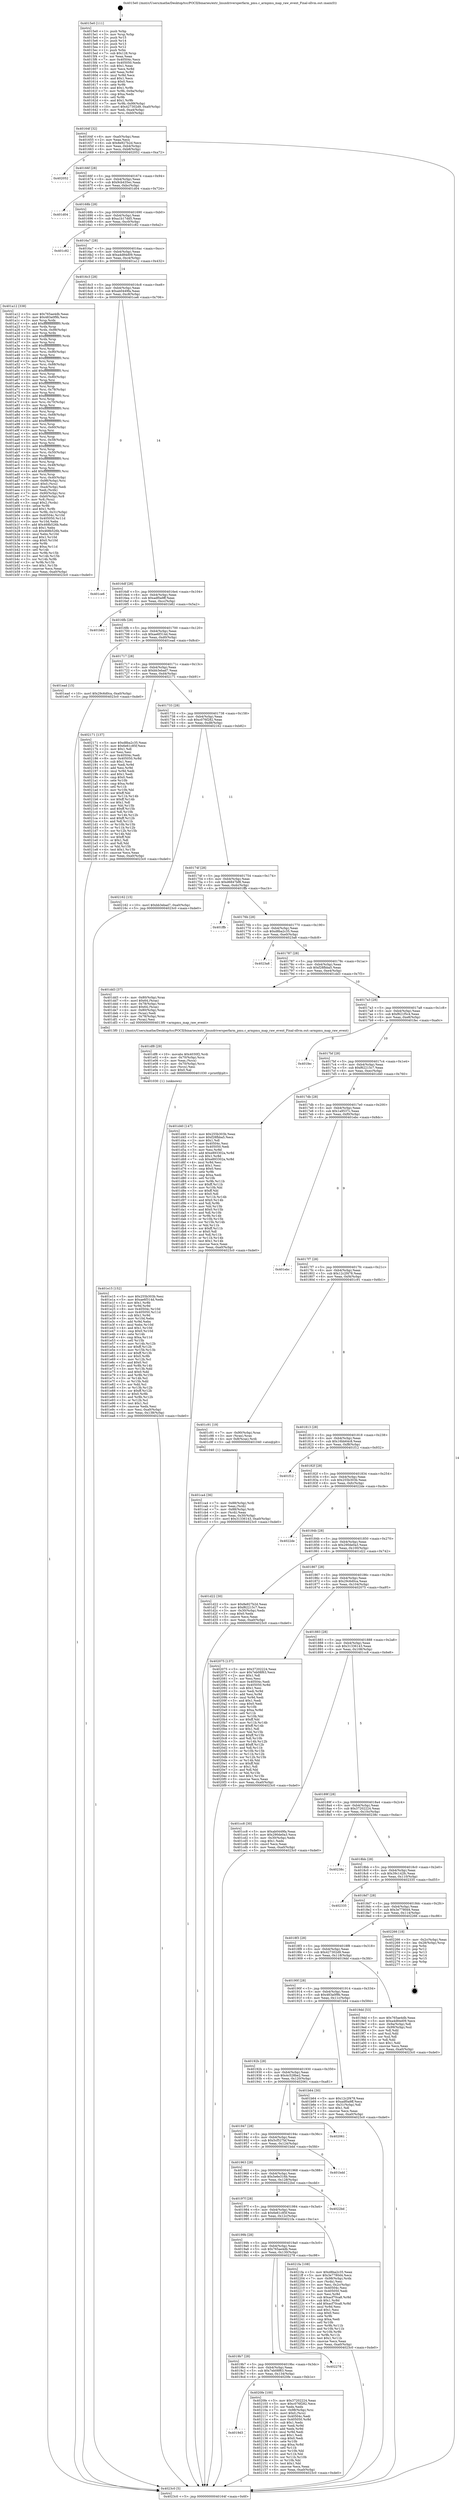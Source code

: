 digraph "0x4015e0" {
  label = "0x4015e0 (/mnt/c/Users/mathe/Desktop/tcc/POCII/binaries/extr_linuxdriversperfarm_pmu.c_armpmu_map_raw_event_Final-ollvm.out::main(0))"
  labelloc = "t"
  node[shape=record]

  Entry [label="",width=0.3,height=0.3,shape=circle,fillcolor=black,style=filled]
  "0x40164f" [label="{
     0x40164f [32]\l
     | [instrs]\l
     &nbsp;&nbsp;0x40164f \<+6\>: mov -0xa0(%rbp),%eax\l
     &nbsp;&nbsp;0x401655 \<+2\>: mov %eax,%ecx\l
     &nbsp;&nbsp;0x401657 \<+6\>: sub $0x8e927b2d,%ecx\l
     &nbsp;&nbsp;0x40165d \<+6\>: mov %eax,-0xb4(%rbp)\l
     &nbsp;&nbsp;0x401663 \<+6\>: mov %ecx,-0xb8(%rbp)\l
     &nbsp;&nbsp;0x401669 \<+6\>: je 0000000000402052 \<main+0xa72\>\l
  }"]
  "0x402052" [label="{
     0x402052\l
  }", style=dashed]
  "0x40166f" [label="{
     0x40166f [28]\l
     | [instrs]\l
     &nbsp;&nbsp;0x40166f \<+5\>: jmp 0000000000401674 \<main+0x94\>\l
     &nbsp;&nbsp;0x401674 \<+6\>: mov -0xb4(%rbp),%eax\l
     &nbsp;&nbsp;0x40167a \<+5\>: sub $0x9cb435ec,%eax\l
     &nbsp;&nbsp;0x40167f \<+6\>: mov %eax,-0xbc(%rbp)\l
     &nbsp;&nbsp;0x401685 \<+6\>: je 0000000000401d04 \<main+0x724\>\l
  }"]
  Exit [label="",width=0.3,height=0.3,shape=circle,fillcolor=black,style=filled,peripheries=2]
  "0x401d04" [label="{
     0x401d04\l
  }", style=dashed]
  "0x40168b" [label="{
     0x40168b [28]\l
     | [instrs]\l
     &nbsp;&nbsp;0x40168b \<+5\>: jmp 0000000000401690 \<main+0xb0\>\l
     &nbsp;&nbsp;0x401690 \<+6\>: mov -0xb4(%rbp),%eax\l
     &nbsp;&nbsp;0x401696 \<+5\>: sub $0xa1b17dd5,%eax\l
     &nbsp;&nbsp;0x40169b \<+6\>: mov %eax,-0xc0(%rbp)\l
     &nbsp;&nbsp;0x4016a1 \<+6\>: je 0000000000401c82 \<main+0x6a2\>\l
  }"]
  "0x4019d3" [label="{
     0x4019d3\l
  }", style=dashed]
  "0x401c82" [label="{
     0x401c82\l
  }", style=dashed]
  "0x4016a7" [label="{
     0x4016a7 [28]\l
     | [instrs]\l
     &nbsp;&nbsp;0x4016a7 \<+5\>: jmp 00000000004016ac \<main+0xcc\>\l
     &nbsp;&nbsp;0x4016ac \<+6\>: mov -0xb4(%rbp),%eax\l
     &nbsp;&nbsp;0x4016b2 \<+5\>: sub $0xa4d84d09,%eax\l
     &nbsp;&nbsp;0x4016b7 \<+6\>: mov %eax,-0xc4(%rbp)\l
     &nbsp;&nbsp;0x4016bd \<+6\>: je 0000000000401a12 \<main+0x432\>\l
  }"]
  "0x4020fe" [label="{
     0x4020fe [100]\l
     | [instrs]\l
     &nbsp;&nbsp;0x4020fe \<+5\>: mov $0x37202224,%eax\l
     &nbsp;&nbsp;0x402103 \<+5\>: mov $0xc076f282,%ecx\l
     &nbsp;&nbsp;0x402108 \<+2\>: xor %edx,%edx\l
     &nbsp;&nbsp;0x40210a \<+7\>: mov -0x98(%rbp),%rsi\l
     &nbsp;&nbsp;0x402111 \<+6\>: movl $0x0,(%rsi)\l
     &nbsp;&nbsp;0x402117 \<+7\>: mov 0x40504c,%edi\l
     &nbsp;&nbsp;0x40211e \<+8\>: mov 0x405050,%r8d\l
     &nbsp;&nbsp;0x402126 \<+3\>: sub $0x1,%edx\l
     &nbsp;&nbsp;0x402129 \<+3\>: mov %edi,%r9d\l
     &nbsp;&nbsp;0x40212c \<+3\>: add %edx,%r9d\l
     &nbsp;&nbsp;0x40212f \<+4\>: imul %r9d,%edi\l
     &nbsp;&nbsp;0x402133 \<+3\>: and $0x1,%edi\l
     &nbsp;&nbsp;0x402136 \<+3\>: cmp $0x0,%edi\l
     &nbsp;&nbsp;0x402139 \<+4\>: sete %r10b\l
     &nbsp;&nbsp;0x40213d \<+4\>: cmp $0xa,%r8d\l
     &nbsp;&nbsp;0x402141 \<+4\>: setl %r11b\l
     &nbsp;&nbsp;0x402145 \<+3\>: mov %r10b,%bl\l
     &nbsp;&nbsp;0x402148 \<+3\>: and %r11b,%bl\l
     &nbsp;&nbsp;0x40214b \<+3\>: xor %r11b,%r10b\l
     &nbsp;&nbsp;0x40214e \<+3\>: or %r10b,%bl\l
     &nbsp;&nbsp;0x402151 \<+3\>: test $0x1,%bl\l
     &nbsp;&nbsp;0x402154 \<+3\>: cmovne %ecx,%eax\l
     &nbsp;&nbsp;0x402157 \<+6\>: mov %eax,-0xa0(%rbp)\l
     &nbsp;&nbsp;0x40215d \<+5\>: jmp 00000000004023c0 \<main+0xde0\>\l
  }"]
  "0x401a12" [label="{
     0x401a12 [338]\l
     | [instrs]\l
     &nbsp;&nbsp;0x401a12 \<+5\>: mov $0x765ae4db,%eax\l
     &nbsp;&nbsp;0x401a17 \<+5\>: mov $0x483a0f9b,%ecx\l
     &nbsp;&nbsp;0x401a1c \<+3\>: mov %rsp,%rdx\l
     &nbsp;&nbsp;0x401a1f \<+4\>: add $0xfffffffffffffff0,%rdx\l
     &nbsp;&nbsp;0x401a23 \<+3\>: mov %rdx,%rsp\l
     &nbsp;&nbsp;0x401a26 \<+7\>: mov %rdx,-0x98(%rbp)\l
     &nbsp;&nbsp;0x401a2d \<+3\>: mov %rsp,%rdx\l
     &nbsp;&nbsp;0x401a30 \<+4\>: add $0xfffffffffffffff0,%rdx\l
     &nbsp;&nbsp;0x401a34 \<+3\>: mov %rdx,%rsp\l
     &nbsp;&nbsp;0x401a37 \<+3\>: mov %rsp,%rsi\l
     &nbsp;&nbsp;0x401a3a \<+4\>: add $0xfffffffffffffff0,%rsi\l
     &nbsp;&nbsp;0x401a3e \<+3\>: mov %rsi,%rsp\l
     &nbsp;&nbsp;0x401a41 \<+7\>: mov %rsi,-0x90(%rbp)\l
     &nbsp;&nbsp;0x401a48 \<+3\>: mov %rsp,%rsi\l
     &nbsp;&nbsp;0x401a4b \<+4\>: add $0xfffffffffffffff0,%rsi\l
     &nbsp;&nbsp;0x401a4f \<+3\>: mov %rsi,%rsp\l
     &nbsp;&nbsp;0x401a52 \<+7\>: mov %rsi,-0x88(%rbp)\l
     &nbsp;&nbsp;0x401a59 \<+3\>: mov %rsp,%rsi\l
     &nbsp;&nbsp;0x401a5c \<+4\>: add $0xfffffffffffffff0,%rsi\l
     &nbsp;&nbsp;0x401a60 \<+3\>: mov %rsi,%rsp\l
     &nbsp;&nbsp;0x401a63 \<+4\>: mov %rsi,-0x80(%rbp)\l
     &nbsp;&nbsp;0x401a67 \<+3\>: mov %rsp,%rsi\l
     &nbsp;&nbsp;0x401a6a \<+4\>: add $0xfffffffffffffff0,%rsi\l
     &nbsp;&nbsp;0x401a6e \<+3\>: mov %rsi,%rsp\l
     &nbsp;&nbsp;0x401a71 \<+4\>: mov %rsi,-0x78(%rbp)\l
     &nbsp;&nbsp;0x401a75 \<+3\>: mov %rsp,%rsi\l
     &nbsp;&nbsp;0x401a78 \<+4\>: add $0xfffffffffffffff0,%rsi\l
     &nbsp;&nbsp;0x401a7c \<+3\>: mov %rsi,%rsp\l
     &nbsp;&nbsp;0x401a7f \<+4\>: mov %rsi,-0x70(%rbp)\l
     &nbsp;&nbsp;0x401a83 \<+3\>: mov %rsp,%rsi\l
     &nbsp;&nbsp;0x401a86 \<+4\>: add $0xfffffffffffffff0,%rsi\l
     &nbsp;&nbsp;0x401a8a \<+3\>: mov %rsi,%rsp\l
     &nbsp;&nbsp;0x401a8d \<+4\>: mov %rsi,-0x68(%rbp)\l
     &nbsp;&nbsp;0x401a91 \<+3\>: mov %rsp,%rsi\l
     &nbsp;&nbsp;0x401a94 \<+4\>: add $0xfffffffffffffff0,%rsi\l
     &nbsp;&nbsp;0x401a98 \<+3\>: mov %rsi,%rsp\l
     &nbsp;&nbsp;0x401a9b \<+4\>: mov %rsi,-0x60(%rbp)\l
     &nbsp;&nbsp;0x401a9f \<+3\>: mov %rsp,%rsi\l
     &nbsp;&nbsp;0x401aa2 \<+4\>: add $0xfffffffffffffff0,%rsi\l
     &nbsp;&nbsp;0x401aa6 \<+3\>: mov %rsi,%rsp\l
     &nbsp;&nbsp;0x401aa9 \<+4\>: mov %rsi,-0x58(%rbp)\l
     &nbsp;&nbsp;0x401aad \<+3\>: mov %rsp,%rsi\l
     &nbsp;&nbsp;0x401ab0 \<+4\>: add $0xfffffffffffffff0,%rsi\l
     &nbsp;&nbsp;0x401ab4 \<+3\>: mov %rsi,%rsp\l
     &nbsp;&nbsp;0x401ab7 \<+4\>: mov %rsi,-0x50(%rbp)\l
     &nbsp;&nbsp;0x401abb \<+3\>: mov %rsp,%rsi\l
     &nbsp;&nbsp;0x401abe \<+4\>: add $0xfffffffffffffff0,%rsi\l
     &nbsp;&nbsp;0x401ac2 \<+3\>: mov %rsi,%rsp\l
     &nbsp;&nbsp;0x401ac5 \<+4\>: mov %rsi,-0x48(%rbp)\l
     &nbsp;&nbsp;0x401ac9 \<+3\>: mov %rsp,%rsi\l
     &nbsp;&nbsp;0x401acc \<+4\>: add $0xfffffffffffffff0,%rsi\l
     &nbsp;&nbsp;0x401ad0 \<+3\>: mov %rsi,%rsp\l
     &nbsp;&nbsp;0x401ad3 \<+4\>: mov %rsi,-0x40(%rbp)\l
     &nbsp;&nbsp;0x401ad7 \<+7\>: mov -0x98(%rbp),%rsi\l
     &nbsp;&nbsp;0x401ade \<+6\>: movl $0x0,(%rsi)\l
     &nbsp;&nbsp;0x401ae4 \<+6\>: mov -0xa4(%rbp),%edi\l
     &nbsp;&nbsp;0x401aea \<+2\>: mov %edi,(%rdx)\l
     &nbsp;&nbsp;0x401aec \<+7\>: mov -0x90(%rbp),%rsi\l
     &nbsp;&nbsp;0x401af3 \<+7\>: mov -0xb0(%rbp),%r8\l
     &nbsp;&nbsp;0x401afa \<+3\>: mov %r8,(%rsi)\l
     &nbsp;&nbsp;0x401afd \<+3\>: cmpl $0x2,(%rdx)\l
     &nbsp;&nbsp;0x401b00 \<+4\>: setne %r9b\l
     &nbsp;&nbsp;0x401b04 \<+4\>: and $0x1,%r9b\l
     &nbsp;&nbsp;0x401b08 \<+4\>: mov %r9b,-0x31(%rbp)\l
     &nbsp;&nbsp;0x401b0c \<+8\>: mov 0x40504c,%r10d\l
     &nbsp;&nbsp;0x401b14 \<+8\>: mov 0x405050,%r11d\l
     &nbsp;&nbsp;0x401b1c \<+3\>: mov %r10d,%ebx\l
     &nbsp;&nbsp;0x401b1f \<+6\>: add $0x468b526b,%ebx\l
     &nbsp;&nbsp;0x401b25 \<+3\>: sub $0x1,%ebx\l
     &nbsp;&nbsp;0x401b28 \<+6\>: sub $0x468b526b,%ebx\l
     &nbsp;&nbsp;0x401b2e \<+4\>: imul %ebx,%r10d\l
     &nbsp;&nbsp;0x401b32 \<+4\>: and $0x1,%r10d\l
     &nbsp;&nbsp;0x401b36 \<+4\>: cmp $0x0,%r10d\l
     &nbsp;&nbsp;0x401b3a \<+4\>: sete %r9b\l
     &nbsp;&nbsp;0x401b3e \<+4\>: cmp $0xa,%r11d\l
     &nbsp;&nbsp;0x401b42 \<+4\>: setl %r14b\l
     &nbsp;&nbsp;0x401b46 \<+3\>: mov %r9b,%r15b\l
     &nbsp;&nbsp;0x401b49 \<+3\>: and %r14b,%r15b\l
     &nbsp;&nbsp;0x401b4c \<+3\>: xor %r14b,%r9b\l
     &nbsp;&nbsp;0x401b4f \<+3\>: or %r9b,%r15b\l
     &nbsp;&nbsp;0x401b52 \<+4\>: test $0x1,%r15b\l
     &nbsp;&nbsp;0x401b56 \<+3\>: cmovne %ecx,%eax\l
     &nbsp;&nbsp;0x401b59 \<+6\>: mov %eax,-0xa0(%rbp)\l
     &nbsp;&nbsp;0x401b5f \<+5\>: jmp 00000000004023c0 \<main+0xde0\>\l
  }"]
  "0x4016c3" [label="{
     0x4016c3 [28]\l
     | [instrs]\l
     &nbsp;&nbsp;0x4016c3 \<+5\>: jmp 00000000004016c8 \<main+0xe8\>\l
     &nbsp;&nbsp;0x4016c8 \<+6\>: mov -0xb4(%rbp),%eax\l
     &nbsp;&nbsp;0x4016ce \<+5\>: sub $0xab0449fa,%eax\l
     &nbsp;&nbsp;0x4016d3 \<+6\>: mov %eax,-0xc8(%rbp)\l
     &nbsp;&nbsp;0x4016d9 \<+6\>: je 0000000000401ce6 \<main+0x706\>\l
  }"]
  "0x4019b7" [label="{
     0x4019b7 [28]\l
     | [instrs]\l
     &nbsp;&nbsp;0x4019b7 \<+5\>: jmp 00000000004019bc \<main+0x3dc\>\l
     &nbsp;&nbsp;0x4019bc \<+6\>: mov -0xb4(%rbp),%eax\l
     &nbsp;&nbsp;0x4019c2 \<+5\>: sub $0x7eb08f63,%eax\l
     &nbsp;&nbsp;0x4019c7 \<+6\>: mov %eax,-0x134(%rbp)\l
     &nbsp;&nbsp;0x4019cd \<+6\>: je 00000000004020fe \<main+0xb1e\>\l
  }"]
  "0x401ce6" [label="{
     0x401ce6\l
  }", style=dashed]
  "0x4016df" [label="{
     0x4016df [28]\l
     | [instrs]\l
     &nbsp;&nbsp;0x4016df \<+5\>: jmp 00000000004016e4 \<main+0x104\>\l
     &nbsp;&nbsp;0x4016e4 \<+6\>: mov -0xb4(%rbp),%eax\l
     &nbsp;&nbsp;0x4016ea \<+5\>: sub $0xadf0a9ff,%eax\l
     &nbsp;&nbsp;0x4016ef \<+6\>: mov %eax,-0xcc(%rbp)\l
     &nbsp;&nbsp;0x4016f5 \<+6\>: je 0000000000401b82 \<main+0x5a2\>\l
  }"]
  "0x402278" [label="{
     0x402278\l
  }", style=dashed]
  "0x401b82" [label="{
     0x401b82\l
  }", style=dashed]
  "0x4016fb" [label="{
     0x4016fb [28]\l
     | [instrs]\l
     &nbsp;&nbsp;0x4016fb \<+5\>: jmp 0000000000401700 \<main+0x120\>\l
     &nbsp;&nbsp;0x401700 \<+6\>: mov -0xb4(%rbp),%eax\l
     &nbsp;&nbsp;0x401706 \<+5\>: sub $0xae6f314d,%eax\l
     &nbsp;&nbsp;0x40170b \<+6\>: mov %eax,-0xd0(%rbp)\l
     &nbsp;&nbsp;0x401711 \<+6\>: je 0000000000401ead \<main+0x8cd\>\l
  }"]
  "0x40199b" [label="{
     0x40199b [28]\l
     | [instrs]\l
     &nbsp;&nbsp;0x40199b \<+5\>: jmp 00000000004019a0 \<main+0x3c0\>\l
     &nbsp;&nbsp;0x4019a0 \<+6\>: mov -0xb4(%rbp),%eax\l
     &nbsp;&nbsp;0x4019a6 \<+5\>: sub $0x765ae4db,%eax\l
     &nbsp;&nbsp;0x4019ab \<+6\>: mov %eax,-0x130(%rbp)\l
     &nbsp;&nbsp;0x4019b1 \<+6\>: je 0000000000402278 \<main+0xc98\>\l
  }"]
  "0x401ead" [label="{
     0x401ead [15]\l
     | [instrs]\l
     &nbsp;&nbsp;0x401ead \<+10\>: movl $0x29c6d0ca,-0xa0(%rbp)\l
     &nbsp;&nbsp;0x401eb7 \<+5\>: jmp 00000000004023c0 \<main+0xde0\>\l
  }"]
  "0x401717" [label="{
     0x401717 [28]\l
     | [instrs]\l
     &nbsp;&nbsp;0x401717 \<+5\>: jmp 000000000040171c \<main+0x13c\>\l
     &nbsp;&nbsp;0x40171c \<+6\>: mov -0xb4(%rbp),%eax\l
     &nbsp;&nbsp;0x401722 \<+5\>: sub $0xbb3ebad7,%eax\l
     &nbsp;&nbsp;0x401727 \<+6\>: mov %eax,-0xd4(%rbp)\l
     &nbsp;&nbsp;0x40172d \<+6\>: je 0000000000402171 \<main+0xb91\>\l
  }"]
  "0x4021fa" [label="{
     0x4021fa [108]\l
     | [instrs]\l
     &nbsp;&nbsp;0x4021fa \<+5\>: mov $0xd8ba2c35,%eax\l
     &nbsp;&nbsp;0x4021ff \<+5\>: mov $0x3e7780d4,%ecx\l
     &nbsp;&nbsp;0x402204 \<+7\>: mov -0x98(%rbp),%rdx\l
     &nbsp;&nbsp;0x40220b \<+2\>: mov (%rdx),%esi\l
     &nbsp;&nbsp;0x40220d \<+3\>: mov %esi,-0x2c(%rbp)\l
     &nbsp;&nbsp;0x402210 \<+7\>: mov 0x40504c,%esi\l
     &nbsp;&nbsp;0x402217 \<+7\>: mov 0x405050,%edi\l
     &nbsp;&nbsp;0x40221e \<+3\>: mov %esi,%r8d\l
     &nbsp;&nbsp;0x402221 \<+7\>: sub $0xacf70ca8,%r8d\l
     &nbsp;&nbsp;0x402228 \<+4\>: sub $0x1,%r8d\l
     &nbsp;&nbsp;0x40222c \<+7\>: add $0xacf70ca8,%r8d\l
     &nbsp;&nbsp;0x402233 \<+4\>: imul %r8d,%esi\l
     &nbsp;&nbsp;0x402237 \<+3\>: and $0x1,%esi\l
     &nbsp;&nbsp;0x40223a \<+3\>: cmp $0x0,%esi\l
     &nbsp;&nbsp;0x40223d \<+4\>: sete %r9b\l
     &nbsp;&nbsp;0x402241 \<+3\>: cmp $0xa,%edi\l
     &nbsp;&nbsp;0x402244 \<+4\>: setl %r10b\l
     &nbsp;&nbsp;0x402248 \<+3\>: mov %r9b,%r11b\l
     &nbsp;&nbsp;0x40224b \<+3\>: and %r10b,%r11b\l
     &nbsp;&nbsp;0x40224e \<+3\>: xor %r10b,%r9b\l
     &nbsp;&nbsp;0x402251 \<+3\>: or %r9b,%r11b\l
     &nbsp;&nbsp;0x402254 \<+4\>: test $0x1,%r11b\l
     &nbsp;&nbsp;0x402258 \<+3\>: cmovne %ecx,%eax\l
     &nbsp;&nbsp;0x40225b \<+6\>: mov %eax,-0xa0(%rbp)\l
     &nbsp;&nbsp;0x402261 \<+5\>: jmp 00000000004023c0 \<main+0xde0\>\l
  }"]
  "0x402171" [label="{
     0x402171 [137]\l
     | [instrs]\l
     &nbsp;&nbsp;0x402171 \<+5\>: mov $0xd8ba2c35,%eax\l
     &nbsp;&nbsp;0x402176 \<+5\>: mov $0x6e61c85f,%ecx\l
     &nbsp;&nbsp;0x40217b \<+2\>: mov $0x1,%dl\l
     &nbsp;&nbsp;0x40217d \<+2\>: xor %esi,%esi\l
     &nbsp;&nbsp;0x40217f \<+7\>: mov 0x40504c,%edi\l
     &nbsp;&nbsp;0x402186 \<+8\>: mov 0x405050,%r8d\l
     &nbsp;&nbsp;0x40218e \<+3\>: sub $0x1,%esi\l
     &nbsp;&nbsp;0x402191 \<+3\>: mov %edi,%r9d\l
     &nbsp;&nbsp;0x402194 \<+3\>: add %esi,%r9d\l
     &nbsp;&nbsp;0x402197 \<+4\>: imul %r9d,%edi\l
     &nbsp;&nbsp;0x40219b \<+3\>: and $0x1,%edi\l
     &nbsp;&nbsp;0x40219e \<+3\>: cmp $0x0,%edi\l
     &nbsp;&nbsp;0x4021a1 \<+4\>: sete %r10b\l
     &nbsp;&nbsp;0x4021a5 \<+4\>: cmp $0xa,%r8d\l
     &nbsp;&nbsp;0x4021a9 \<+4\>: setl %r11b\l
     &nbsp;&nbsp;0x4021ad \<+3\>: mov %r10b,%bl\l
     &nbsp;&nbsp;0x4021b0 \<+3\>: xor $0xff,%bl\l
     &nbsp;&nbsp;0x4021b3 \<+3\>: mov %r11b,%r14b\l
     &nbsp;&nbsp;0x4021b6 \<+4\>: xor $0xff,%r14b\l
     &nbsp;&nbsp;0x4021ba \<+3\>: xor $0x1,%dl\l
     &nbsp;&nbsp;0x4021bd \<+3\>: mov %bl,%r15b\l
     &nbsp;&nbsp;0x4021c0 \<+4\>: and $0xff,%r15b\l
     &nbsp;&nbsp;0x4021c4 \<+3\>: and %dl,%r10b\l
     &nbsp;&nbsp;0x4021c7 \<+3\>: mov %r14b,%r12b\l
     &nbsp;&nbsp;0x4021ca \<+4\>: and $0xff,%r12b\l
     &nbsp;&nbsp;0x4021ce \<+3\>: and %dl,%r11b\l
     &nbsp;&nbsp;0x4021d1 \<+3\>: or %r10b,%r15b\l
     &nbsp;&nbsp;0x4021d4 \<+3\>: or %r11b,%r12b\l
     &nbsp;&nbsp;0x4021d7 \<+3\>: xor %r12b,%r15b\l
     &nbsp;&nbsp;0x4021da \<+3\>: or %r14b,%bl\l
     &nbsp;&nbsp;0x4021dd \<+3\>: xor $0xff,%bl\l
     &nbsp;&nbsp;0x4021e0 \<+3\>: or $0x1,%dl\l
     &nbsp;&nbsp;0x4021e3 \<+2\>: and %dl,%bl\l
     &nbsp;&nbsp;0x4021e5 \<+3\>: or %bl,%r15b\l
     &nbsp;&nbsp;0x4021e8 \<+4\>: test $0x1,%r15b\l
     &nbsp;&nbsp;0x4021ec \<+3\>: cmovne %ecx,%eax\l
     &nbsp;&nbsp;0x4021ef \<+6\>: mov %eax,-0xa0(%rbp)\l
     &nbsp;&nbsp;0x4021f5 \<+5\>: jmp 00000000004023c0 \<main+0xde0\>\l
  }"]
  "0x401733" [label="{
     0x401733 [28]\l
     | [instrs]\l
     &nbsp;&nbsp;0x401733 \<+5\>: jmp 0000000000401738 \<main+0x158\>\l
     &nbsp;&nbsp;0x401738 \<+6\>: mov -0xb4(%rbp),%eax\l
     &nbsp;&nbsp;0x40173e \<+5\>: sub $0xc076f282,%eax\l
     &nbsp;&nbsp;0x401743 \<+6\>: mov %eax,-0xd8(%rbp)\l
     &nbsp;&nbsp;0x401749 \<+6\>: je 0000000000402162 \<main+0xb82\>\l
  }"]
  "0x40197f" [label="{
     0x40197f [28]\l
     | [instrs]\l
     &nbsp;&nbsp;0x40197f \<+5\>: jmp 0000000000401984 \<main+0x3a4\>\l
     &nbsp;&nbsp;0x401984 \<+6\>: mov -0xb4(%rbp),%eax\l
     &nbsp;&nbsp;0x40198a \<+5\>: sub $0x6e61c85f,%eax\l
     &nbsp;&nbsp;0x40198f \<+6\>: mov %eax,-0x12c(%rbp)\l
     &nbsp;&nbsp;0x401995 \<+6\>: je 00000000004021fa \<main+0xc1a\>\l
  }"]
  "0x402162" [label="{
     0x402162 [15]\l
     | [instrs]\l
     &nbsp;&nbsp;0x402162 \<+10\>: movl $0xbb3ebad7,-0xa0(%rbp)\l
     &nbsp;&nbsp;0x40216c \<+5\>: jmp 00000000004023c0 \<main+0xde0\>\l
  }"]
  "0x40174f" [label="{
     0x40174f [28]\l
     | [instrs]\l
     &nbsp;&nbsp;0x40174f \<+5\>: jmp 0000000000401754 \<main+0x174\>\l
     &nbsp;&nbsp;0x401754 \<+6\>: mov -0xb4(%rbp),%eax\l
     &nbsp;&nbsp;0x40175a \<+5\>: sub $0xd6847bf8,%eax\l
     &nbsp;&nbsp;0x40175f \<+6\>: mov %eax,-0xdc(%rbp)\l
     &nbsp;&nbsp;0x401765 \<+6\>: je 0000000000401ffb \<main+0xa1b\>\l
  }"]
  "0x4022bd" [label="{
     0x4022bd\l
  }", style=dashed]
  "0x401ffb" [label="{
     0x401ffb\l
  }", style=dashed]
  "0x40176b" [label="{
     0x40176b [28]\l
     | [instrs]\l
     &nbsp;&nbsp;0x40176b \<+5\>: jmp 0000000000401770 \<main+0x190\>\l
     &nbsp;&nbsp;0x401770 \<+6\>: mov -0xb4(%rbp),%eax\l
     &nbsp;&nbsp;0x401776 \<+5\>: sub $0xd8ba2c35,%eax\l
     &nbsp;&nbsp;0x40177b \<+6\>: mov %eax,-0xe0(%rbp)\l
     &nbsp;&nbsp;0x401781 \<+6\>: je 00000000004023a8 \<main+0xdc8\>\l
  }"]
  "0x401963" [label="{
     0x401963 [28]\l
     | [instrs]\l
     &nbsp;&nbsp;0x401963 \<+5\>: jmp 0000000000401968 \<main+0x388\>\l
     &nbsp;&nbsp;0x401968 \<+6\>: mov -0xb4(%rbp),%eax\l
     &nbsp;&nbsp;0x40196e \<+5\>: sub $0x5e6e316b,%eax\l
     &nbsp;&nbsp;0x401973 \<+6\>: mov %eax,-0x128(%rbp)\l
     &nbsp;&nbsp;0x401979 \<+6\>: je 00000000004022bd \<main+0xcdd\>\l
  }"]
  "0x4023a8" [label="{
     0x4023a8\l
  }", style=dashed]
  "0x401787" [label="{
     0x401787 [28]\l
     | [instrs]\l
     &nbsp;&nbsp;0x401787 \<+5\>: jmp 000000000040178c \<main+0x1ac\>\l
     &nbsp;&nbsp;0x40178c \<+6\>: mov -0xb4(%rbp),%eax\l
     &nbsp;&nbsp;0x401792 \<+5\>: sub $0xf28fbba5,%eax\l
     &nbsp;&nbsp;0x401797 \<+6\>: mov %eax,-0xe4(%rbp)\l
     &nbsp;&nbsp;0x40179d \<+6\>: je 0000000000401dd3 \<main+0x7f3\>\l
  }"]
  "0x401bdd" [label="{
     0x401bdd\l
  }", style=dashed]
  "0x401dd3" [label="{
     0x401dd3 [37]\l
     | [instrs]\l
     &nbsp;&nbsp;0x401dd3 \<+4\>: mov -0x80(%rbp),%rax\l
     &nbsp;&nbsp;0x401dd7 \<+6\>: movl $0x64,(%rax)\l
     &nbsp;&nbsp;0x401ddd \<+4\>: mov -0x78(%rbp),%rax\l
     &nbsp;&nbsp;0x401de1 \<+6\>: movl $0x64,(%rax)\l
     &nbsp;&nbsp;0x401de7 \<+4\>: mov -0x80(%rbp),%rax\l
     &nbsp;&nbsp;0x401deb \<+2\>: mov (%rax),%edi\l
     &nbsp;&nbsp;0x401ded \<+4\>: mov -0x78(%rbp),%rax\l
     &nbsp;&nbsp;0x401df1 \<+2\>: mov (%rax),%esi\l
     &nbsp;&nbsp;0x401df3 \<+5\>: call 00000000004013f0 \<armpmu_map_raw_event\>\l
     | [calls]\l
     &nbsp;&nbsp;0x4013f0 \{1\} (/mnt/c/Users/mathe/Desktop/tcc/POCII/binaries/extr_linuxdriversperfarm_pmu.c_armpmu_map_raw_event_Final-ollvm.out::armpmu_map_raw_event)\l
  }"]
  "0x4017a3" [label="{
     0x4017a3 [28]\l
     | [instrs]\l
     &nbsp;&nbsp;0x4017a3 \<+5\>: jmp 00000000004017a8 \<main+0x1c8\>\l
     &nbsp;&nbsp;0x4017a8 \<+6\>: mov -0xb4(%rbp),%eax\l
     &nbsp;&nbsp;0x4017ae \<+5\>: sub $0xf621f5c4,%eax\l
     &nbsp;&nbsp;0x4017b3 \<+6\>: mov %eax,-0xe8(%rbp)\l
     &nbsp;&nbsp;0x4017b9 \<+6\>: je 0000000000401fec \<main+0xa0c\>\l
  }"]
  "0x401947" [label="{
     0x401947 [28]\l
     | [instrs]\l
     &nbsp;&nbsp;0x401947 \<+5\>: jmp 000000000040194c \<main+0x36c\>\l
     &nbsp;&nbsp;0x40194c \<+6\>: mov -0xb4(%rbp),%eax\l
     &nbsp;&nbsp;0x401952 \<+5\>: sub $0x5cf527bf,%eax\l
     &nbsp;&nbsp;0x401957 \<+6\>: mov %eax,-0x124(%rbp)\l
     &nbsp;&nbsp;0x40195d \<+6\>: je 0000000000401bdd \<main+0x5fd\>\l
  }"]
  "0x401fec" [label="{
     0x401fec\l
  }", style=dashed]
  "0x4017bf" [label="{
     0x4017bf [28]\l
     | [instrs]\l
     &nbsp;&nbsp;0x4017bf \<+5\>: jmp 00000000004017c4 \<main+0x1e4\>\l
     &nbsp;&nbsp;0x4017c4 \<+6\>: mov -0xb4(%rbp),%eax\l
     &nbsp;&nbsp;0x4017ca \<+5\>: sub $0xf62215c7,%eax\l
     &nbsp;&nbsp;0x4017cf \<+6\>: mov %eax,-0xec(%rbp)\l
     &nbsp;&nbsp;0x4017d5 \<+6\>: je 0000000000401d40 \<main+0x760\>\l
  }"]
  "0x402061" [label="{
     0x402061\l
  }", style=dashed]
  "0x401d40" [label="{
     0x401d40 [147]\l
     | [instrs]\l
     &nbsp;&nbsp;0x401d40 \<+5\>: mov $0x255b303b,%eax\l
     &nbsp;&nbsp;0x401d45 \<+5\>: mov $0xf28fbba5,%ecx\l
     &nbsp;&nbsp;0x401d4a \<+2\>: mov $0x1,%dl\l
     &nbsp;&nbsp;0x401d4c \<+7\>: mov 0x40504c,%esi\l
     &nbsp;&nbsp;0x401d53 \<+7\>: mov 0x405050,%edi\l
     &nbsp;&nbsp;0x401d5a \<+3\>: mov %esi,%r8d\l
     &nbsp;&nbsp;0x401d5d \<+7\>: add $0xe893302a,%r8d\l
     &nbsp;&nbsp;0x401d64 \<+4\>: sub $0x1,%r8d\l
     &nbsp;&nbsp;0x401d68 \<+7\>: sub $0xe893302a,%r8d\l
     &nbsp;&nbsp;0x401d6f \<+4\>: imul %r8d,%esi\l
     &nbsp;&nbsp;0x401d73 \<+3\>: and $0x1,%esi\l
     &nbsp;&nbsp;0x401d76 \<+3\>: cmp $0x0,%esi\l
     &nbsp;&nbsp;0x401d79 \<+4\>: sete %r9b\l
     &nbsp;&nbsp;0x401d7d \<+3\>: cmp $0xa,%edi\l
     &nbsp;&nbsp;0x401d80 \<+4\>: setl %r10b\l
     &nbsp;&nbsp;0x401d84 \<+3\>: mov %r9b,%r11b\l
     &nbsp;&nbsp;0x401d87 \<+4\>: xor $0xff,%r11b\l
     &nbsp;&nbsp;0x401d8b \<+3\>: mov %r10b,%bl\l
     &nbsp;&nbsp;0x401d8e \<+3\>: xor $0xff,%bl\l
     &nbsp;&nbsp;0x401d91 \<+3\>: xor $0x0,%dl\l
     &nbsp;&nbsp;0x401d94 \<+3\>: mov %r11b,%r14b\l
     &nbsp;&nbsp;0x401d97 \<+4\>: and $0x0,%r14b\l
     &nbsp;&nbsp;0x401d9b \<+3\>: and %dl,%r9b\l
     &nbsp;&nbsp;0x401d9e \<+3\>: mov %bl,%r15b\l
     &nbsp;&nbsp;0x401da1 \<+4\>: and $0x0,%r15b\l
     &nbsp;&nbsp;0x401da5 \<+3\>: and %dl,%r10b\l
     &nbsp;&nbsp;0x401da8 \<+3\>: or %r9b,%r14b\l
     &nbsp;&nbsp;0x401dab \<+3\>: or %r10b,%r15b\l
     &nbsp;&nbsp;0x401dae \<+3\>: xor %r15b,%r14b\l
     &nbsp;&nbsp;0x401db1 \<+3\>: or %bl,%r11b\l
     &nbsp;&nbsp;0x401db4 \<+4\>: xor $0xff,%r11b\l
     &nbsp;&nbsp;0x401db8 \<+3\>: or $0x0,%dl\l
     &nbsp;&nbsp;0x401dbb \<+3\>: and %dl,%r11b\l
     &nbsp;&nbsp;0x401dbe \<+3\>: or %r11b,%r14b\l
     &nbsp;&nbsp;0x401dc1 \<+4\>: test $0x1,%r14b\l
     &nbsp;&nbsp;0x401dc5 \<+3\>: cmovne %ecx,%eax\l
     &nbsp;&nbsp;0x401dc8 \<+6\>: mov %eax,-0xa0(%rbp)\l
     &nbsp;&nbsp;0x401dce \<+5\>: jmp 00000000004023c0 \<main+0xde0\>\l
  }"]
  "0x4017db" [label="{
     0x4017db [28]\l
     | [instrs]\l
     &nbsp;&nbsp;0x4017db \<+5\>: jmp 00000000004017e0 \<main+0x200\>\l
     &nbsp;&nbsp;0x4017e0 \<+6\>: mov -0xb4(%rbp),%eax\l
     &nbsp;&nbsp;0x4017e6 \<+5\>: sub $0x1a9537c,%eax\l
     &nbsp;&nbsp;0x4017eb \<+6\>: mov %eax,-0xf0(%rbp)\l
     &nbsp;&nbsp;0x4017f1 \<+6\>: je 0000000000401ebc \<main+0x8dc\>\l
  }"]
  "0x401e15" [label="{
     0x401e15 [152]\l
     | [instrs]\l
     &nbsp;&nbsp;0x401e15 \<+5\>: mov $0x255b303b,%esi\l
     &nbsp;&nbsp;0x401e1a \<+5\>: mov $0xae6f314d,%edx\l
     &nbsp;&nbsp;0x401e1f \<+3\>: mov $0x1,%r8b\l
     &nbsp;&nbsp;0x401e22 \<+3\>: xor %r9d,%r9d\l
     &nbsp;&nbsp;0x401e25 \<+8\>: mov 0x40504c,%r10d\l
     &nbsp;&nbsp;0x401e2d \<+8\>: mov 0x405050,%r11d\l
     &nbsp;&nbsp;0x401e35 \<+4\>: sub $0x1,%r9d\l
     &nbsp;&nbsp;0x401e39 \<+3\>: mov %r10d,%ebx\l
     &nbsp;&nbsp;0x401e3c \<+3\>: add %r9d,%ebx\l
     &nbsp;&nbsp;0x401e3f \<+4\>: imul %ebx,%r10d\l
     &nbsp;&nbsp;0x401e43 \<+4\>: and $0x1,%r10d\l
     &nbsp;&nbsp;0x401e47 \<+4\>: cmp $0x0,%r10d\l
     &nbsp;&nbsp;0x401e4b \<+4\>: sete %r14b\l
     &nbsp;&nbsp;0x401e4f \<+4\>: cmp $0xa,%r11d\l
     &nbsp;&nbsp;0x401e53 \<+4\>: setl %r15b\l
     &nbsp;&nbsp;0x401e57 \<+3\>: mov %r14b,%r12b\l
     &nbsp;&nbsp;0x401e5a \<+4\>: xor $0xff,%r12b\l
     &nbsp;&nbsp;0x401e5e \<+3\>: mov %r15b,%r13b\l
     &nbsp;&nbsp;0x401e61 \<+4\>: xor $0xff,%r13b\l
     &nbsp;&nbsp;0x401e65 \<+4\>: xor $0x0,%r8b\l
     &nbsp;&nbsp;0x401e69 \<+3\>: mov %r12b,%cl\l
     &nbsp;&nbsp;0x401e6c \<+3\>: and $0x0,%cl\l
     &nbsp;&nbsp;0x401e6f \<+3\>: and %r8b,%r14b\l
     &nbsp;&nbsp;0x401e72 \<+3\>: mov %r13b,%dil\l
     &nbsp;&nbsp;0x401e75 \<+4\>: and $0x0,%dil\l
     &nbsp;&nbsp;0x401e79 \<+3\>: and %r8b,%r15b\l
     &nbsp;&nbsp;0x401e7c \<+3\>: or %r14b,%cl\l
     &nbsp;&nbsp;0x401e7f \<+3\>: or %r15b,%dil\l
     &nbsp;&nbsp;0x401e82 \<+3\>: xor %dil,%cl\l
     &nbsp;&nbsp;0x401e85 \<+3\>: or %r13b,%r12b\l
     &nbsp;&nbsp;0x401e88 \<+4\>: xor $0xff,%r12b\l
     &nbsp;&nbsp;0x401e8c \<+4\>: or $0x0,%r8b\l
     &nbsp;&nbsp;0x401e90 \<+3\>: and %r8b,%r12b\l
     &nbsp;&nbsp;0x401e93 \<+3\>: or %r12b,%cl\l
     &nbsp;&nbsp;0x401e96 \<+3\>: test $0x1,%cl\l
     &nbsp;&nbsp;0x401e99 \<+3\>: cmovne %edx,%esi\l
     &nbsp;&nbsp;0x401e9c \<+6\>: mov %esi,-0xa0(%rbp)\l
     &nbsp;&nbsp;0x401ea2 \<+6\>: mov %eax,-0x138(%rbp)\l
     &nbsp;&nbsp;0x401ea8 \<+5\>: jmp 00000000004023c0 \<main+0xde0\>\l
  }"]
  "0x401ebc" [label="{
     0x401ebc\l
  }", style=dashed]
  "0x4017f7" [label="{
     0x4017f7 [28]\l
     | [instrs]\l
     &nbsp;&nbsp;0x4017f7 \<+5\>: jmp 00000000004017fc \<main+0x21c\>\l
     &nbsp;&nbsp;0x4017fc \<+6\>: mov -0xb4(%rbp),%eax\l
     &nbsp;&nbsp;0x401802 \<+5\>: sub $0x12c2f478,%eax\l
     &nbsp;&nbsp;0x401807 \<+6\>: mov %eax,-0xf4(%rbp)\l
     &nbsp;&nbsp;0x40180d \<+6\>: je 0000000000401c91 \<main+0x6b1\>\l
  }"]
  "0x401df8" [label="{
     0x401df8 [29]\l
     | [instrs]\l
     &nbsp;&nbsp;0x401df8 \<+10\>: movabs $0x4030f2,%rdi\l
     &nbsp;&nbsp;0x401e02 \<+4\>: mov -0x70(%rbp),%rcx\l
     &nbsp;&nbsp;0x401e06 \<+2\>: mov %eax,(%rcx)\l
     &nbsp;&nbsp;0x401e08 \<+4\>: mov -0x70(%rbp),%rcx\l
     &nbsp;&nbsp;0x401e0c \<+2\>: mov (%rcx),%esi\l
     &nbsp;&nbsp;0x401e0e \<+2\>: mov $0x0,%al\l
     &nbsp;&nbsp;0x401e10 \<+5\>: call 0000000000401030 \<printf@plt\>\l
     | [calls]\l
     &nbsp;&nbsp;0x401030 \{1\} (unknown)\l
  }"]
  "0x401c91" [label="{
     0x401c91 [19]\l
     | [instrs]\l
     &nbsp;&nbsp;0x401c91 \<+7\>: mov -0x90(%rbp),%rax\l
     &nbsp;&nbsp;0x401c98 \<+3\>: mov (%rax),%rax\l
     &nbsp;&nbsp;0x401c9b \<+4\>: mov 0x8(%rax),%rdi\l
     &nbsp;&nbsp;0x401c9f \<+5\>: call 0000000000401040 \<atoi@plt\>\l
     | [calls]\l
     &nbsp;&nbsp;0x401040 \{1\} (unknown)\l
  }"]
  "0x401813" [label="{
     0x401813 [28]\l
     | [instrs]\l
     &nbsp;&nbsp;0x401813 \<+5\>: jmp 0000000000401818 \<main+0x238\>\l
     &nbsp;&nbsp;0x401818 \<+6\>: mov -0xb4(%rbp),%eax\l
     &nbsp;&nbsp;0x40181e \<+5\>: sub $0x16bb64c8,%eax\l
     &nbsp;&nbsp;0x401823 \<+6\>: mov %eax,-0xf8(%rbp)\l
     &nbsp;&nbsp;0x401829 \<+6\>: je 0000000000401f12 \<main+0x932\>\l
  }"]
  "0x401ca4" [label="{
     0x401ca4 [36]\l
     | [instrs]\l
     &nbsp;&nbsp;0x401ca4 \<+7\>: mov -0x88(%rbp),%rdi\l
     &nbsp;&nbsp;0x401cab \<+2\>: mov %eax,(%rdi)\l
     &nbsp;&nbsp;0x401cad \<+7\>: mov -0x88(%rbp),%rdi\l
     &nbsp;&nbsp;0x401cb4 \<+2\>: mov (%rdi),%eax\l
     &nbsp;&nbsp;0x401cb6 \<+3\>: mov %eax,-0x30(%rbp)\l
     &nbsp;&nbsp;0x401cb9 \<+10\>: movl $0x31336143,-0xa0(%rbp)\l
     &nbsp;&nbsp;0x401cc3 \<+5\>: jmp 00000000004023c0 \<main+0xde0\>\l
  }"]
  "0x401f12" [label="{
     0x401f12\l
  }", style=dashed]
  "0x40182f" [label="{
     0x40182f [28]\l
     | [instrs]\l
     &nbsp;&nbsp;0x40182f \<+5\>: jmp 0000000000401834 \<main+0x254\>\l
     &nbsp;&nbsp;0x401834 \<+6\>: mov -0xb4(%rbp),%eax\l
     &nbsp;&nbsp;0x40183a \<+5\>: sub $0x255b303b,%eax\l
     &nbsp;&nbsp;0x40183f \<+6\>: mov %eax,-0xfc(%rbp)\l
     &nbsp;&nbsp;0x401845 \<+6\>: je 00000000004022de \<main+0xcfe\>\l
  }"]
  "0x40192b" [label="{
     0x40192b [28]\l
     | [instrs]\l
     &nbsp;&nbsp;0x40192b \<+5\>: jmp 0000000000401930 \<main+0x350\>\l
     &nbsp;&nbsp;0x401930 \<+6\>: mov -0xb4(%rbp),%eax\l
     &nbsp;&nbsp;0x401936 \<+5\>: sub $0x4c528be2,%eax\l
     &nbsp;&nbsp;0x40193b \<+6\>: mov %eax,-0x120(%rbp)\l
     &nbsp;&nbsp;0x401941 \<+6\>: je 0000000000402061 \<main+0xa81\>\l
  }"]
  "0x4022de" [label="{
     0x4022de\l
  }", style=dashed]
  "0x40184b" [label="{
     0x40184b [28]\l
     | [instrs]\l
     &nbsp;&nbsp;0x40184b \<+5\>: jmp 0000000000401850 \<main+0x270\>\l
     &nbsp;&nbsp;0x401850 \<+6\>: mov -0xb4(%rbp),%eax\l
     &nbsp;&nbsp;0x401856 \<+5\>: sub $0x290de0a3,%eax\l
     &nbsp;&nbsp;0x40185b \<+6\>: mov %eax,-0x100(%rbp)\l
     &nbsp;&nbsp;0x401861 \<+6\>: je 0000000000401d22 \<main+0x742\>\l
  }"]
  "0x401b64" [label="{
     0x401b64 [30]\l
     | [instrs]\l
     &nbsp;&nbsp;0x401b64 \<+5\>: mov $0x12c2f478,%eax\l
     &nbsp;&nbsp;0x401b69 \<+5\>: mov $0xadf0a9ff,%ecx\l
     &nbsp;&nbsp;0x401b6e \<+3\>: mov -0x31(%rbp),%dl\l
     &nbsp;&nbsp;0x401b71 \<+3\>: test $0x1,%dl\l
     &nbsp;&nbsp;0x401b74 \<+3\>: cmovne %ecx,%eax\l
     &nbsp;&nbsp;0x401b77 \<+6\>: mov %eax,-0xa0(%rbp)\l
     &nbsp;&nbsp;0x401b7d \<+5\>: jmp 00000000004023c0 \<main+0xde0\>\l
  }"]
  "0x401d22" [label="{
     0x401d22 [30]\l
     | [instrs]\l
     &nbsp;&nbsp;0x401d22 \<+5\>: mov $0x8e927b2d,%eax\l
     &nbsp;&nbsp;0x401d27 \<+5\>: mov $0xf62215c7,%ecx\l
     &nbsp;&nbsp;0x401d2c \<+3\>: mov -0x30(%rbp),%edx\l
     &nbsp;&nbsp;0x401d2f \<+3\>: cmp $0x0,%edx\l
     &nbsp;&nbsp;0x401d32 \<+3\>: cmove %ecx,%eax\l
     &nbsp;&nbsp;0x401d35 \<+6\>: mov %eax,-0xa0(%rbp)\l
     &nbsp;&nbsp;0x401d3b \<+5\>: jmp 00000000004023c0 \<main+0xde0\>\l
  }"]
  "0x401867" [label="{
     0x401867 [28]\l
     | [instrs]\l
     &nbsp;&nbsp;0x401867 \<+5\>: jmp 000000000040186c \<main+0x28c\>\l
     &nbsp;&nbsp;0x40186c \<+6\>: mov -0xb4(%rbp),%eax\l
     &nbsp;&nbsp;0x401872 \<+5\>: sub $0x29c6d0ca,%eax\l
     &nbsp;&nbsp;0x401877 \<+6\>: mov %eax,-0x104(%rbp)\l
     &nbsp;&nbsp;0x40187d \<+6\>: je 0000000000402075 \<main+0xa95\>\l
  }"]
  "0x4015e0" [label="{
     0x4015e0 [111]\l
     | [instrs]\l
     &nbsp;&nbsp;0x4015e0 \<+1\>: push %rbp\l
     &nbsp;&nbsp;0x4015e1 \<+3\>: mov %rsp,%rbp\l
     &nbsp;&nbsp;0x4015e4 \<+2\>: push %r15\l
     &nbsp;&nbsp;0x4015e6 \<+2\>: push %r14\l
     &nbsp;&nbsp;0x4015e8 \<+2\>: push %r13\l
     &nbsp;&nbsp;0x4015ea \<+2\>: push %r12\l
     &nbsp;&nbsp;0x4015ec \<+1\>: push %rbx\l
     &nbsp;&nbsp;0x4015ed \<+7\>: sub $0x128,%rsp\l
     &nbsp;&nbsp;0x4015f4 \<+2\>: xor %eax,%eax\l
     &nbsp;&nbsp;0x4015f6 \<+7\>: mov 0x40504c,%ecx\l
     &nbsp;&nbsp;0x4015fd \<+7\>: mov 0x405050,%edx\l
     &nbsp;&nbsp;0x401604 \<+3\>: sub $0x1,%eax\l
     &nbsp;&nbsp;0x401607 \<+3\>: mov %ecx,%r8d\l
     &nbsp;&nbsp;0x40160a \<+3\>: add %eax,%r8d\l
     &nbsp;&nbsp;0x40160d \<+4\>: imul %r8d,%ecx\l
     &nbsp;&nbsp;0x401611 \<+3\>: and $0x1,%ecx\l
     &nbsp;&nbsp;0x401614 \<+3\>: cmp $0x0,%ecx\l
     &nbsp;&nbsp;0x401617 \<+4\>: sete %r9b\l
     &nbsp;&nbsp;0x40161b \<+4\>: and $0x1,%r9b\l
     &nbsp;&nbsp;0x40161f \<+7\>: mov %r9b,-0x9a(%rbp)\l
     &nbsp;&nbsp;0x401626 \<+3\>: cmp $0xa,%edx\l
     &nbsp;&nbsp;0x401629 \<+4\>: setl %r9b\l
     &nbsp;&nbsp;0x40162d \<+4\>: and $0x1,%r9b\l
     &nbsp;&nbsp;0x401631 \<+7\>: mov %r9b,-0x99(%rbp)\l
     &nbsp;&nbsp;0x401638 \<+10\>: movl $0x427302d9,-0xa0(%rbp)\l
     &nbsp;&nbsp;0x401642 \<+6\>: mov %edi,-0xa4(%rbp)\l
     &nbsp;&nbsp;0x401648 \<+7\>: mov %rsi,-0xb0(%rbp)\l
  }"]
  "0x402075" [label="{
     0x402075 [137]\l
     | [instrs]\l
     &nbsp;&nbsp;0x402075 \<+5\>: mov $0x37202224,%eax\l
     &nbsp;&nbsp;0x40207a \<+5\>: mov $0x7eb08f63,%ecx\l
     &nbsp;&nbsp;0x40207f \<+2\>: mov $0x1,%dl\l
     &nbsp;&nbsp;0x402081 \<+2\>: xor %esi,%esi\l
     &nbsp;&nbsp;0x402083 \<+7\>: mov 0x40504c,%edi\l
     &nbsp;&nbsp;0x40208a \<+8\>: mov 0x405050,%r8d\l
     &nbsp;&nbsp;0x402092 \<+3\>: sub $0x1,%esi\l
     &nbsp;&nbsp;0x402095 \<+3\>: mov %edi,%r9d\l
     &nbsp;&nbsp;0x402098 \<+3\>: add %esi,%r9d\l
     &nbsp;&nbsp;0x40209b \<+4\>: imul %r9d,%edi\l
     &nbsp;&nbsp;0x40209f \<+3\>: and $0x1,%edi\l
     &nbsp;&nbsp;0x4020a2 \<+3\>: cmp $0x0,%edi\l
     &nbsp;&nbsp;0x4020a5 \<+4\>: sete %r10b\l
     &nbsp;&nbsp;0x4020a9 \<+4\>: cmp $0xa,%r8d\l
     &nbsp;&nbsp;0x4020ad \<+4\>: setl %r11b\l
     &nbsp;&nbsp;0x4020b1 \<+3\>: mov %r10b,%bl\l
     &nbsp;&nbsp;0x4020b4 \<+3\>: xor $0xff,%bl\l
     &nbsp;&nbsp;0x4020b7 \<+3\>: mov %r11b,%r14b\l
     &nbsp;&nbsp;0x4020ba \<+4\>: xor $0xff,%r14b\l
     &nbsp;&nbsp;0x4020be \<+3\>: xor $0x1,%dl\l
     &nbsp;&nbsp;0x4020c1 \<+3\>: mov %bl,%r15b\l
     &nbsp;&nbsp;0x4020c4 \<+4\>: and $0xff,%r15b\l
     &nbsp;&nbsp;0x4020c8 \<+3\>: and %dl,%r10b\l
     &nbsp;&nbsp;0x4020cb \<+3\>: mov %r14b,%r12b\l
     &nbsp;&nbsp;0x4020ce \<+4\>: and $0xff,%r12b\l
     &nbsp;&nbsp;0x4020d2 \<+3\>: and %dl,%r11b\l
     &nbsp;&nbsp;0x4020d5 \<+3\>: or %r10b,%r15b\l
     &nbsp;&nbsp;0x4020d8 \<+3\>: or %r11b,%r12b\l
     &nbsp;&nbsp;0x4020db \<+3\>: xor %r12b,%r15b\l
     &nbsp;&nbsp;0x4020de \<+3\>: or %r14b,%bl\l
     &nbsp;&nbsp;0x4020e1 \<+3\>: xor $0xff,%bl\l
     &nbsp;&nbsp;0x4020e4 \<+3\>: or $0x1,%dl\l
     &nbsp;&nbsp;0x4020e7 \<+2\>: and %dl,%bl\l
     &nbsp;&nbsp;0x4020e9 \<+3\>: or %bl,%r15b\l
     &nbsp;&nbsp;0x4020ec \<+4\>: test $0x1,%r15b\l
     &nbsp;&nbsp;0x4020f0 \<+3\>: cmovne %ecx,%eax\l
     &nbsp;&nbsp;0x4020f3 \<+6\>: mov %eax,-0xa0(%rbp)\l
     &nbsp;&nbsp;0x4020f9 \<+5\>: jmp 00000000004023c0 \<main+0xde0\>\l
  }"]
  "0x401883" [label="{
     0x401883 [28]\l
     | [instrs]\l
     &nbsp;&nbsp;0x401883 \<+5\>: jmp 0000000000401888 \<main+0x2a8\>\l
     &nbsp;&nbsp;0x401888 \<+6\>: mov -0xb4(%rbp),%eax\l
     &nbsp;&nbsp;0x40188e \<+5\>: sub $0x31336143,%eax\l
     &nbsp;&nbsp;0x401893 \<+6\>: mov %eax,-0x108(%rbp)\l
     &nbsp;&nbsp;0x401899 \<+6\>: je 0000000000401cc8 \<main+0x6e8\>\l
  }"]
  "0x4023c0" [label="{
     0x4023c0 [5]\l
     | [instrs]\l
     &nbsp;&nbsp;0x4023c0 \<+5\>: jmp 000000000040164f \<main+0x6f\>\l
  }"]
  "0x401cc8" [label="{
     0x401cc8 [30]\l
     | [instrs]\l
     &nbsp;&nbsp;0x401cc8 \<+5\>: mov $0xab0449fa,%eax\l
     &nbsp;&nbsp;0x401ccd \<+5\>: mov $0x290de0a3,%ecx\l
     &nbsp;&nbsp;0x401cd2 \<+3\>: mov -0x30(%rbp),%edx\l
     &nbsp;&nbsp;0x401cd5 \<+3\>: cmp $0x1,%edx\l
     &nbsp;&nbsp;0x401cd8 \<+3\>: cmovl %ecx,%eax\l
     &nbsp;&nbsp;0x401cdb \<+6\>: mov %eax,-0xa0(%rbp)\l
     &nbsp;&nbsp;0x401ce1 \<+5\>: jmp 00000000004023c0 \<main+0xde0\>\l
  }"]
  "0x40189f" [label="{
     0x40189f [28]\l
     | [instrs]\l
     &nbsp;&nbsp;0x40189f \<+5\>: jmp 00000000004018a4 \<main+0x2c4\>\l
     &nbsp;&nbsp;0x4018a4 \<+6\>: mov -0xb4(%rbp),%eax\l
     &nbsp;&nbsp;0x4018aa \<+5\>: sub $0x37202224,%eax\l
     &nbsp;&nbsp;0x4018af \<+6\>: mov %eax,-0x10c(%rbp)\l
     &nbsp;&nbsp;0x4018b5 \<+6\>: je 000000000040238c \<main+0xdac\>\l
  }"]
  "0x40190f" [label="{
     0x40190f [28]\l
     | [instrs]\l
     &nbsp;&nbsp;0x40190f \<+5\>: jmp 0000000000401914 \<main+0x334\>\l
     &nbsp;&nbsp;0x401914 \<+6\>: mov -0xb4(%rbp),%eax\l
     &nbsp;&nbsp;0x40191a \<+5\>: sub $0x483a0f9b,%eax\l
     &nbsp;&nbsp;0x40191f \<+6\>: mov %eax,-0x11c(%rbp)\l
     &nbsp;&nbsp;0x401925 \<+6\>: je 0000000000401b64 \<main+0x584\>\l
  }"]
  "0x40238c" [label="{
     0x40238c\l
  }", style=dashed]
  "0x4018bb" [label="{
     0x4018bb [28]\l
     | [instrs]\l
     &nbsp;&nbsp;0x4018bb \<+5\>: jmp 00000000004018c0 \<main+0x2e0\>\l
     &nbsp;&nbsp;0x4018c0 \<+6\>: mov -0xb4(%rbp),%eax\l
     &nbsp;&nbsp;0x4018c6 \<+5\>: sub $0x39c142fc,%eax\l
     &nbsp;&nbsp;0x4018cb \<+6\>: mov %eax,-0x110(%rbp)\l
     &nbsp;&nbsp;0x4018d1 \<+6\>: je 0000000000402335 \<main+0xd55\>\l
  }"]
  "0x4019dd" [label="{
     0x4019dd [53]\l
     | [instrs]\l
     &nbsp;&nbsp;0x4019dd \<+5\>: mov $0x765ae4db,%eax\l
     &nbsp;&nbsp;0x4019e2 \<+5\>: mov $0xa4d84d09,%ecx\l
     &nbsp;&nbsp;0x4019e7 \<+6\>: mov -0x9a(%rbp),%dl\l
     &nbsp;&nbsp;0x4019ed \<+7\>: mov -0x99(%rbp),%sil\l
     &nbsp;&nbsp;0x4019f4 \<+3\>: mov %dl,%dil\l
     &nbsp;&nbsp;0x4019f7 \<+3\>: and %sil,%dil\l
     &nbsp;&nbsp;0x4019fa \<+3\>: xor %sil,%dl\l
     &nbsp;&nbsp;0x4019fd \<+3\>: or %dl,%dil\l
     &nbsp;&nbsp;0x401a00 \<+4\>: test $0x1,%dil\l
     &nbsp;&nbsp;0x401a04 \<+3\>: cmovne %ecx,%eax\l
     &nbsp;&nbsp;0x401a07 \<+6\>: mov %eax,-0xa0(%rbp)\l
     &nbsp;&nbsp;0x401a0d \<+5\>: jmp 00000000004023c0 \<main+0xde0\>\l
  }"]
  "0x402335" [label="{
     0x402335\l
  }", style=dashed]
  "0x4018d7" [label="{
     0x4018d7 [28]\l
     | [instrs]\l
     &nbsp;&nbsp;0x4018d7 \<+5\>: jmp 00000000004018dc \<main+0x2fc\>\l
     &nbsp;&nbsp;0x4018dc \<+6\>: mov -0xb4(%rbp),%eax\l
     &nbsp;&nbsp;0x4018e2 \<+5\>: sub $0x3e7780d4,%eax\l
     &nbsp;&nbsp;0x4018e7 \<+6\>: mov %eax,-0x114(%rbp)\l
     &nbsp;&nbsp;0x4018ed \<+6\>: je 0000000000402266 \<main+0xc86\>\l
  }"]
  "0x4018f3" [label="{
     0x4018f3 [28]\l
     | [instrs]\l
     &nbsp;&nbsp;0x4018f3 \<+5\>: jmp 00000000004018f8 \<main+0x318\>\l
     &nbsp;&nbsp;0x4018f8 \<+6\>: mov -0xb4(%rbp),%eax\l
     &nbsp;&nbsp;0x4018fe \<+5\>: sub $0x427302d9,%eax\l
     &nbsp;&nbsp;0x401903 \<+6\>: mov %eax,-0x118(%rbp)\l
     &nbsp;&nbsp;0x401909 \<+6\>: je 00000000004019dd \<main+0x3fd\>\l
  }"]
  "0x402266" [label="{
     0x402266 [18]\l
     | [instrs]\l
     &nbsp;&nbsp;0x402266 \<+3\>: mov -0x2c(%rbp),%eax\l
     &nbsp;&nbsp;0x402269 \<+4\>: lea -0x28(%rbp),%rsp\l
     &nbsp;&nbsp;0x40226d \<+1\>: pop %rbx\l
     &nbsp;&nbsp;0x40226e \<+2\>: pop %r12\l
     &nbsp;&nbsp;0x402270 \<+2\>: pop %r13\l
     &nbsp;&nbsp;0x402272 \<+2\>: pop %r14\l
     &nbsp;&nbsp;0x402274 \<+2\>: pop %r15\l
     &nbsp;&nbsp;0x402276 \<+1\>: pop %rbp\l
     &nbsp;&nbsp;0x402277 \<+1\>: ret\l
  }"]
  Entry -> "0x4015e0" [label=" 1"]
  "0x40164f" -> "0x402052" [label=" 0"]
  "0x40164f" -> "0x40166f" [label=" 15"]
  "0x402266" -> Exit [label=" 1"]
  "0x40166f" -> "0x401d04" [label=" 0"]
  "0x40166f" -> "0x40168b" [label=" 15"]
  "0x4021fa" -> "0x4023c0" [label=" 1"]
  "0x40168b" -> "0x401c82" [label=" 0"]
  "0x40168b" -> "0x4016a7" [label=" 15"]
  "0x402171" -> "0x4023c0" [label=" 1"]
  "0x4016a7" -> "0x401a12" [label=" 1"]
  "0x4016a7" -> "0x4016c3" [label=" 14"]
  "0x402162" -> "0x4023c0" [label=" 1"]
  "0x4016c3" -> "0x401ce6" [label=" 0"]
  "0x4016c3" -> "0x4016df" [label=" 14"]
  "0x4019b7" -> "0x4019d3" [label=" 0"]
  "0x4016df" -> "0x401b82" [label=" 0"]
  "0x4016df" -> "0x4016fb" [label=" 14"]
  "0x4019b7" -> "0x4020fe" [label=" 1"]
  "0x4016fb" -> "0x401ead" [label=" 1"]
  "0x4016fb" -> "0x401717" [label=" 13"]
  "0x40199b" -> "0x4019b7" [label=" 1"]
  "0x401717" -> "0x402171" [label=" 1"]
  "0x401717" -> "0x401733" [label=" 12"]
  "0x40199b" -> "0x402278" [label=" 0"]
  "0x401733" -> "0x402162" [label=" 1"]
  "0x401733" -> "0x40174f" [label=" 11"]
  "0x40197f" -> "0x40199b" [label=" 1"]
  "0x40174f" -> "0x401ffb" [label=" 0"]
  "0x40174f" -> "0x40176b" [label=" 11"]
  "0x40197f" -> "0x4021fa" [label=" 1"]
  "0x40176b" -> "0x4023a8" [label=" 0"]
  "0x40176b" -> "0x401787" [label=" 11"]
  "0x401963" -> "0x40197f" [label=" 2"]
  "0x401787" -> "0x401dd3" [label=" 1"]
  "0x401787" -> "0x4017a3" [label=" 10"]
  "0x401963" -> "0x4022bd" [label=" 0"]
  "0x4017a3" -> "0x401fec" [label=" 0"]
  "0x4017a3" -> "0x4017bf" [label=" 10"]
  "0x401947" -> "0x401963" [label=" 2"]
  "0x4017bf" -> "0x401d40" [label=" 1"]
  "0x4017bf" -> "0x4017db" [label=" 9"]
  "0x401947" -> "0x401bdd" [label=" 0"]
  "0x4017db" -> "0x401ebc" [label=" 0"]
  "0x4017db" -> "0x4017f7" [label=" 9"]
  "0x40192b" -> "0x401947" [label=" 2"]
  "0x4017f7" -> "0x401c91" [label=" 1"]
  "0x4017f7" -> "0x401813" [label=" 8"]
  "0x40192b" -> "0x402061" [label=" 0"]
  "0x401813" -> "0x401f12" [label=" 0"]
  "0x401813" -> "0x40182f" [label=" 8"]
  "0x4020fe" -> "0x4023c0" [label=" 1"]
  "0x40182f" -> "0x4022de" [label=" 0"]
  "0x40182f" -> "0x40184b" [label=" 8"]
  "0x402075" -> "0x4023c0" [label=" 1"]
  "0x40184b" -> "0x401d22" [label=" 1"]
  "0x40184b" -> "0x401867" [label=" 7"]
  "0x401ead" -> "0x4023c0" [label=" 1"]
  "0x401867" -> "0x402075" [label=" 1"]
  "0x401867" -> "0x401883" [label=" 6"]
  "0x401dd3" -> "0x401df8" [label=" 1"]
  "0x401883" -> "0x401cc8" [label=" 1"]
  "0x401883" -> "0x40189f" [label=" 5"]
  "0x401d40" -> "0x4023c0" [label=" 1"]
  "0x40189f" -> "0x40238c" [label=" 0"]
  "0x40189f" -> "0x4018bb" [label=" 5"]
  "0x401d22" -> "0x4023c0" [label=" 1"]
  "0x4018bb" -> "0x402335" [label=" 0"]
  "0x4018bb" -> "0x4018d7" [label=" 5"]
  "0x401cc8" -> "0x4023c0" [label=" 1"]
  "0x4018d7" -> "0x402266" [label=" 1"]
  "0x4018d7" -> "0x4018f3" [label=" 4"]
  "0x401ca4" -> "0x4023c0" [label=" 1"]
  "0x4018f3" -> "0x4019dd" [label=" 1"]
  "0x4018f3" -> "0x40190f" [label=" 3"]
  "0x4019dd" -> "0x4023c0" [label=" 1"]
  "0x4015e0" -> "0x40164f" [label=" 1"]
  "0x4023c0" -> "0x40164f" [label=" 14"]
  "0x401df8" -> "0x401e15" [label=" 1"]
  "0x401a12" -> "0x4023c0" [label=" 1"]
  "0x401e15" -> "0x4023c0" [label=" 1"]
  "0x40190f" -> "0x401b64" [label=" 1"]
  "0x40190f" -> "0x40192b" [label=" 2"]
  "0x401b64" -> "0x4023c0" [label=" 1"]
  "0x401c91" -> "0x401ca4" [label=" 1"]
}
